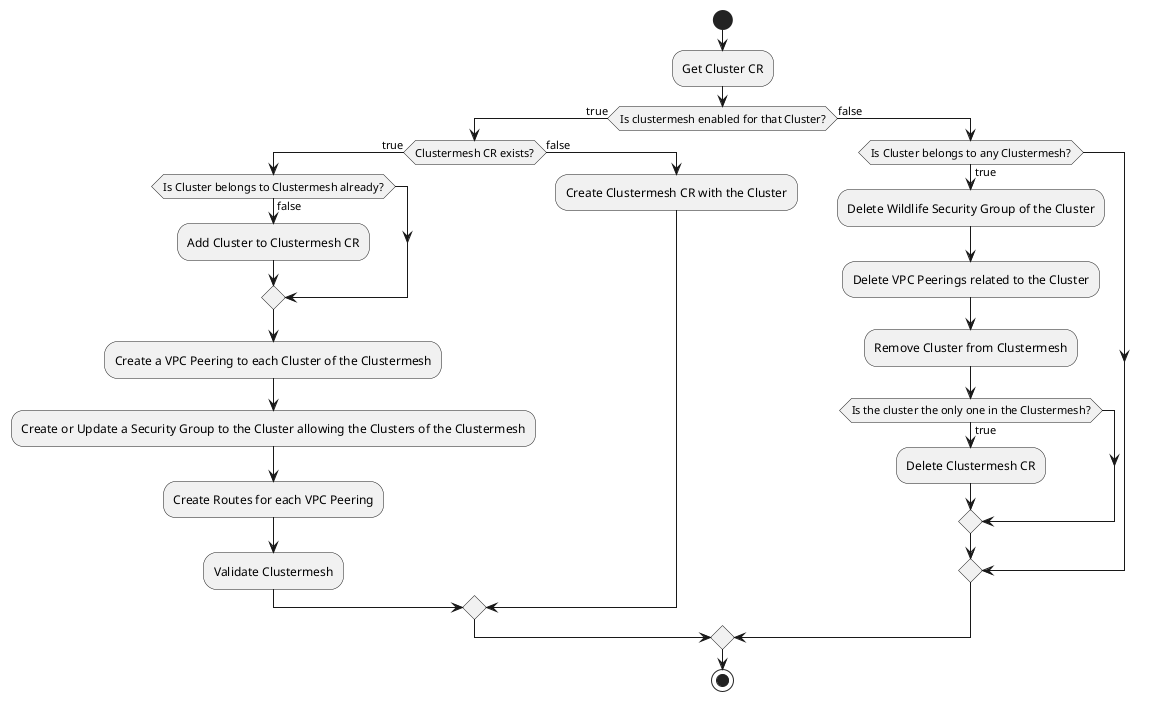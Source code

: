 @startuml clustermesh-controller
start
:Get Cluster CR;
if (Is clustermesh enabled for that Cluster?) is (true) then
    if (Clustermesh CR exists?) is (true) then
        if (Is Cluster belongs to Clustermesh already?) is (false) then
            :Add Cluster to Clustermesh CR;
        endif
        :Create a VPC Peering to each Cluster of the Clustermesh;
        :Create or Update a Security Group to the Cluster allowing the Clusters of the Clustermesh;
        :Create Routes for each VPC Peering;
        :Validate Clustermesh;
    else (false) 
        :Create Clustermesh CR with the Cluster;
    endif
else (false)
    if (Is Cluster belongs to any Clustermesh?) is (true) then
        :Delete Wildlife Security Group of the Cluster;
        :Delete VPC Peerings related to the Cluster;
        :Remove Cluster from Clustermesh;
        if (Is the cluster the only one in the Clustermesh?) is (true) then
            :Delete Clustermesh CR;
        endif
    endif
endif
stop
@enduml
